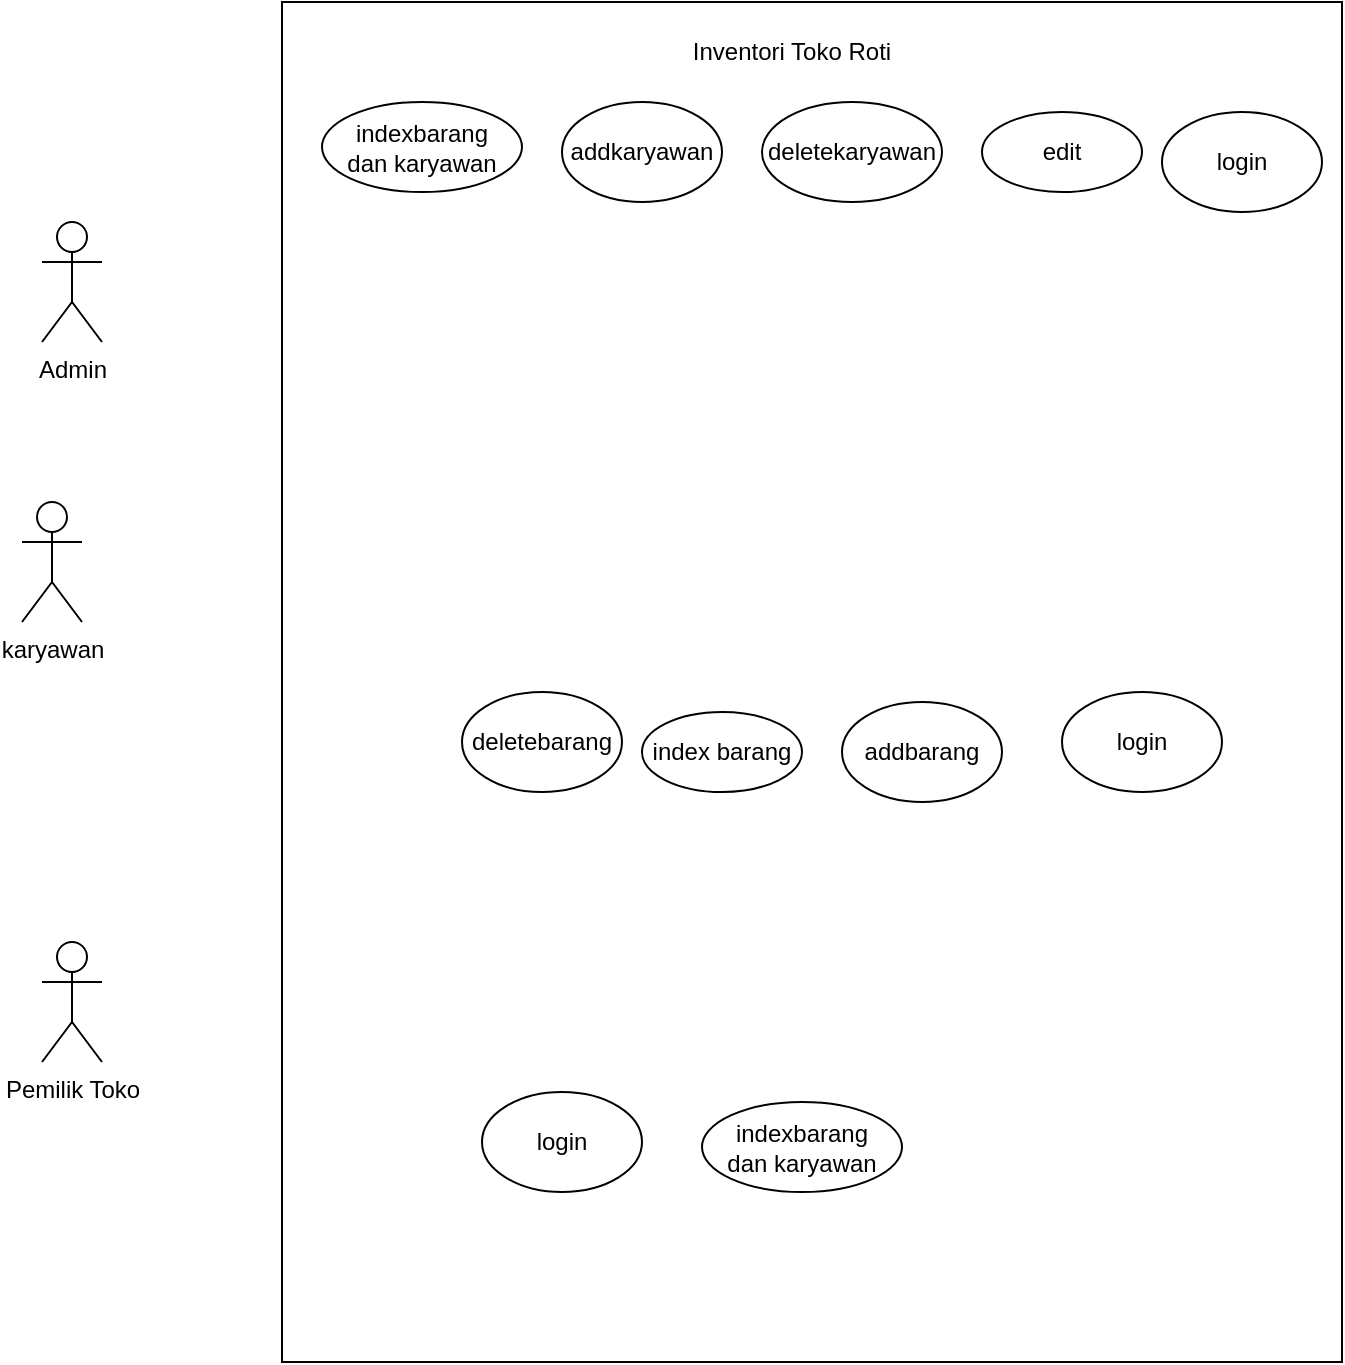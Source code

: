 <mxfile version="16.4.5" type="github" pages="2"><diagram id="UQj6xNaL-XT70q29ogYg" name="Page-1"><mxGraphModel dx="512" dy="557" grid="1" gridSize="10" guides="1" tooltips="1" connect="1" arrows="1" fold="1" page="1" pageScale="1" pageWidth="850" pageHeight="1100" math="0" shadow="0"><root><mxCell id="0"/><mxCell id="1" parent="0"/><mxCell id="Z_R_F3-Y2G9JZ99MzDM8-1" value="" style="rounded=0;whiteSpace=wrap;html=1;" vertex="1" parent="1"><mxGeometry x="280" y="50" width="530" height="680" as="geometry"/></mxCell><mxCell id="Z_R_F3-Y2G9JZ99MzDM8-3" value="Inventori Toko Roti" style="text;html=1;strokeColor=none;fillColor=none;align=center;verticalAlign=middle;whiteSpace=wrap;rounded=0;" vertex="1" parent="1"><mxGeometry x="480" y="60" width="110" height="30" as="geometry"/></mxCell><mxCell id="Z_R_F3-Y2G9JZ99MzDM8-7" value="Admin" style="shape=umlActor;verticalLabelPosition=bottom;verticalAlign=top;html=1;outlineConnect=0;" vertex="1" parent="1"><mxGeometry x="160" y="160" width="30" height="60" as="geometry"/></mxCell><mxCell id="Z_R_F3-Y2G9JZ99MzDM8-8" value="karyawan" style="shape=umlActor;verticalLabelPosition=bottom;verticalAlign=top;html=1;outlineConnect=0;" vertex="1" parent="1"><mxGeometry x="150" y="300" width="30" height="60" as="geometry"/></mxCell><mxCell id="Z_R_F3-Y2G9JZ99MzDM8-9" value="Pemilik Toko" style="shape=umlActor;verticalLabelPosition=bottom;verticalAlign=top;html=1;outlineConnect=0;" vertex="1" parent="1"><mxGeometry x="160" y="520" width="30" height="60" as="geometry"/></mxCell><mxCell id="Z_R_F3-Y2G9JZ99MzDM8-15" value="addkaryawan" style="ellipse;whiteSpace=wrap;html=1;" vertex="1" parent="1"><mxGeometry x="420" y="100" width="80" height="50" as="geometry"/></mxCell><mxCell id="Z_R_F3-Y2G9JZ99MzDM8-16" value="deletekaryawan" style="ellipse;whiteSpace=wrap;html=1;" vertex="1" parent="1"><mxGeometry x="520" y="100" width="90" height="50" as="geometry"/></mxCell><mxCell id="Z_R_F3-Y2G9JZ99MzDM8-17" value="edit" style="ellipse;whiteSpace=wrap;html=1;" vertex="1" parent="1"><mxGeometry x="630" y="105" width="80" height="40" as="geometry"/></mxCell><mxCell id="Z_R_F3-Y2G9JZ99MzDM8-19" value="&lt;div&gt;indexbarang&lt;/div&gt;&lt;div&gt;dan karyawan&lt;br&gt;&lt;/div&gt;" style="ellipse;whiteSpace=wrap;html=1;" vertex="1" parent="1"><mxGeometry x="300" y="100" width="100" height="45" as="geometry"/></mxCell><mxCell id="Z_R_F3-Y2G9JZ99MzDM8-23" value="addbarang" style="ellipse;whiteSpace=wrap;html=1;" vertex="1" parent="1"><mxGeometry x="560" y="400" width="80" height="50" as="geometry"/></mxCell><mxCell id="Z_R_F3-Y2G9JZ99MzDM8-24" value="deletebarang" style="ellipse;whiteSpace=wrap;html=1;" vertex="1" parent="1"><mxGeometry x="370" y="395" width="80" height="50" as="geometry"/></mxCell><mxCell id="Z_R_F3-Y2G9JZ99MzDM8-25" value="index barang" style="ellipse;whiteSpace=wrap;html=1;" vertex="1" parent="1"><mxGeometry x="460" y="405" width="80" height="40" as="geometry"/></mxCell><mxCell id="Z_R_F3-Y2G9JZ99MzDM8-33" value="&lt;div&gt;indexbarang&lt;/div&gt;&lt;div&gt;dan karyawan&lt;br&gt;&lt;/div&gt;" style="ellipse;whiteSpace=wrap;html=1;" vertex="1" parent="1"><mxGeometry x="490" y="600" width="100" height="45" as="geometry"/></mxCell><mxCell id="Z_R_F3-Y2G9JZ99MzDM8-37" value="login" style="ellipse;whiteSpace=wrap;html=1;" vertex="1" parent="1"><mxGeometry x="670" y="395" width="80" height="50" as="geometry"/></mxCell><mxCell id="Z_R_F3-Y2G9JZ99MzDM8-39" value="login" style="ellipse;whiteSpace=wrap;html=1;" vertex="1" parent="1"><mxGeometry x="720" y="105" width="80" height="50" as="geometry"/></mxCell><mxCell id="Z_R_F3-Y2G9JZ99MzDM8-42" value="login" style="ellipse;whiteSpace=wrap;html=1;" vertex="1" parent="1"><mxGeometry x="380" y="595" width="80" height="50" as="geometry"/></mxCell></root></mxGraphModel></diagram><diagram id="fo6A3ZUeKv6_CI7gJCDf" name="Page-2"><mxGraphModel dx="731" dy="796" grid="1" gridSize="10" guides="1" tooltips="1" connect="1" arrows="1" fold="1" page="1" pageScale="1" pageWidth="850" pageHeight="1100" math="0" shadow="0"><root><mxCell id="oq-vWaUvhwwsTkq4GLvD-0"/><mxCell id="oq-vWaUvhwwsTkq4GLvD-1" parent="oq-vWaUvhwwsTkq4GLvD-0"/></root></mxGraphModel></diagram></mxfile>